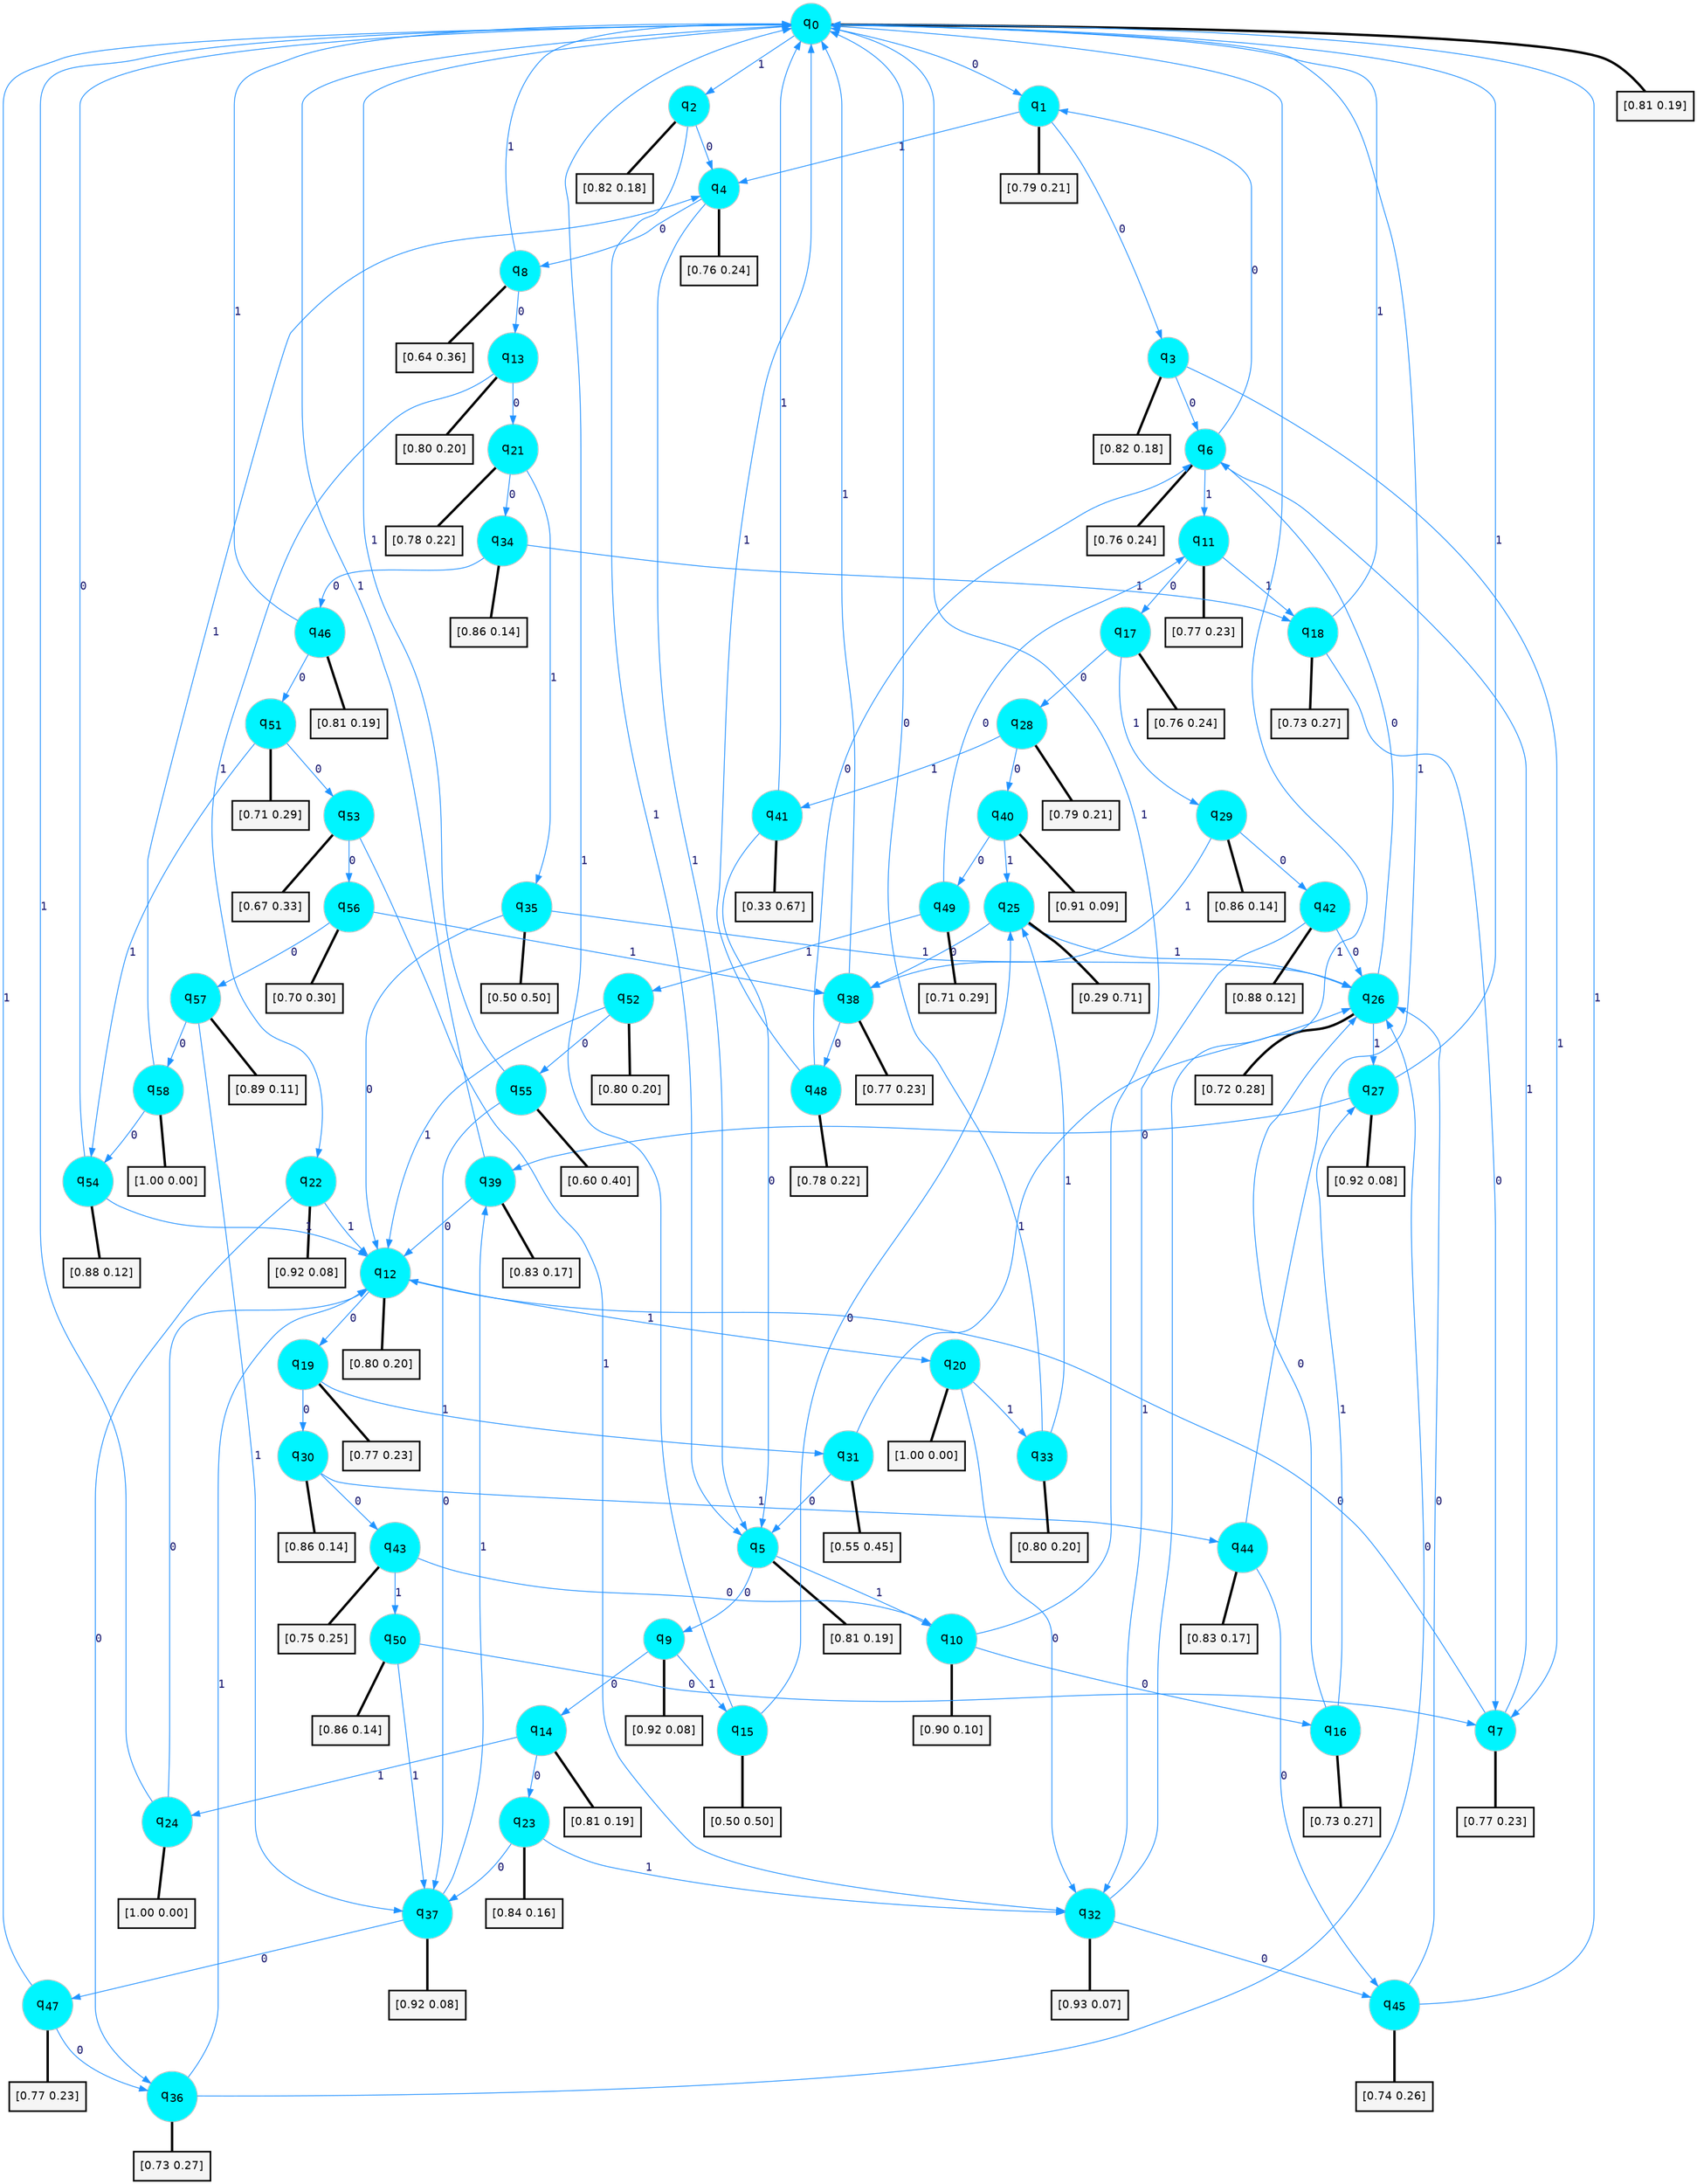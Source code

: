 digraph G {
graph [
bgcolor=transparent, dpi=300, rankdir=TD, size="40,25"];
node [
color=gray, fillcolor=turquoise1, fontcolor=black, fontname=Helvetica, fontsize=16, fontweight=bold, shape=circle, style=filled];
edge [
arrowsize=1, color=dodgerblue1, fontcolor=midnightblue, fontname=courier, fontweight=bold, penwidth=1, style=solid, weight=20];
0[label=<q<SUB>0</SUB>>];
1[label=<q<SUB>1</SUB>>];
2[label=<q<SUB>2</SUB>>];
3[label=<q<SUB>3</SUB>>];
4[label=<q<SUB>4</SUB>>];
5[label=<q<SUB>5</SUB>>];
6[label=<q<SUB>6</SUB>>];
7[label=<q<SUB>7</SUB>>];
8[label=<q<SUB>8</SUB>>];
9[label=<q<SUB>9</SUB>>];
10[label=<q<SUB>10</SUB>>];
11[label=<q<SUB>11</SUB>>];
12[label=<q<SUB>12</SUB>>];
13[label=<q<SUB>13</SUB>>];
14[label=<q<SUB>14</SUB>>];
15[label=<q<SUB>15</SUB>>];
16[label=<q<SUB>16</SUB>>];
17[label=<q<SUB>17</SUB>>];
18[label=<q<SUB>18</SUB>>];
19[label=<q<SUB>19</SUB>>];
20[label=<q<SUB>20</SUB>>];
21[label=<q<SUB>21</SUB>>];
22[label=<q<SUB>22</SUB>>];
23[label=<q<SUB>23</SUB>>];
24[label=<q<SUB>24</SUB>>];
25[label=<q<SUB>25</SUB>>];
26[label=<q<SUB>26</SUB>>];
27[label=<q<SUB>27</SUB>>];
28[label=<q<SUB>28</SUB>>];
29[label=<q<SUB>29</SUB>>];
30[label=<q<SUB>30</SUB>>];
31[label=<q<SUB>31</SUB>>];
32[label=<q<SUB>32</SUB>>];
33[label=<q<SUB>33</SUB>>];
34[label=<q<SUB>34</SUB>>];
35[label=<q<SUB>35</SUB>>];
36[label=<q<SUB>36</SUB>>];
37[label=<q<SUB>37</SUB>>];
38[label=<q<SUB>38</SUB>>];
39[label=<q<SUB>39</SUB>>];
40[label=<q<SUB>40</SUB>>];
41[label=<q<SUB>41</SUB>>];
42[label=<q<SUB>42</SUB>>];
43[label=<q<SUB>43</SUB>>];
44[label=<q<SUB>44</SUB>>];
45[label=<q<SUB>45</SUB>>];
46[label=<q<SUB>46</SUB>>];
47[label=<q<SUB>47</SUB>>];
48[label=<q<SUB>48</SUB>>];
49[label=<q<SUB>49</SUB>>];
50[label=<q<SUB>50</SUB>>];
51[label=<q<SUB>51</SUB>>];
52[label=<q<SUB>52</SUB>>];
53[label=<q<SUB>53</SUB>>];
54[label=<q<SUB>54</SUB>>];
55[label=<q<SUB>55</SUB>>];
56[label=<q<SUB>56</SUB>>];
57[label=<q<SUB>57</SUB>>];
58[label=<q<SUB>58</SUB>>];
59[label="[0.81 0.19]", shape=box,fontcolor=black, fontname=Helvetica, fontsize=14, penwidth=2, fillcolor=whitesmoke,color=black];
60[label="[0.79 0.21]", shape=box,fontcolor=black, fontname=Helvetica, fontsize=14, penwidth=2, fillcolor=whitesmoke,color=black];
61[label="[0.82 0.18]", shape=box,fontcolor=black, fontname=Helvetica, fontsize=14, penwidth=2, fillcolor=whitesmoke,color=black];
62[label="[0.82 0.18]", shape=box,fontcolor=black, fontname=Helvetica, fontsize=14, penwidth=2, fillcolor=whitesmoke,color=black];
63[label="[0.76 0.24]", shape=box,fontcolor=black, fontname=Helvetica, fontsize=14, penwidth=2, fillcolor=whitesmoke,color=black];
64[label="[0.81 0.19]", shape=box,fontcolor=black, fontname=Helvetica, fontsize=14, penwidth=2, fillcolor=whitesmoke,color=black];
65[label="[0.76 0.24]", shape=box,fontcolor=black, fontname=Helvetica, fontsize=14, penwidth=2, fillcolor=whitesmoke,color=black];
66[label="[0.77 0.23]", shape=box,fontcolor=black, fontname=Helvetica, fontsize=14, penwidth=2, fillcolor=whitesmoke,color=black];
67[label="[0.64 0.36]", shape=box,fontcolor=black, fontname=Helvetica, fontsize=14, penwidth=2, fillcolor=whitesmoke,color=black];
68[label="[0.92 0.08]", shape=box,fontcolor=black, fontname=Helvetica, fontsize=14, penwidth=2, fillcolor=whitesmoke,color=black];
69[label="[0.90 0.10]", shape=box,fontcolor=black, fontname=Helvetica, fontsize=14, penwidth=2, fillcolor=whitesmoke,color=black];
70[label="[0.77 0.23]", shape=box,fontcolor=black, fontname=Helvetica, fontsize=14, penwidth=2, fillcolor=whitesmoke,color=black];
71[label="[0.80 0.20]", shape=box,fontcolor=black, fontname=Helvetica, fontsize=14, penwidth=2, fillcolor=whitesmoke,color=black];
72[label="[0.80 0.20]", shape=box,fontcolor=black, fontname=Helvetica, fontsize=14, penwidth=2, fillcolor=whitesmoke,color=black];
73[label="[0.81 0.19]", shape=box,fontcolor=black, fontname=Helvetica, fontsize=14, penwidth=2, fillcolor=whitesmoke,color=black];
74[label="[0.50 0.50]", shape=box,fontcolor=black, fontname=Helvetica, fontsize=14, penwidth=2, fillcolor=whitesmoke,color=black];
75[label="[0.73 0.27]", shape=box,fontcolor=black, fontname=Helvetica, fontsize=14, penwidth=2, fillcolor=whitesmoke,color=black];
76[label="[0.76 0.24]", shape=box,fontcolor=black, fontname=Helvetica, fontsize=14, penwidth=2, fillcolor=whitesmoke,color=black];
77[label="[0.73 0.27]", shape=box,fontcolor=black, fontname=Helvetica, fontsize=14, penwidth=2, fillcolor=whitesmoke,color=black];
78[label="[0.77 0.23]", shape=box,fontcolor=black, fontname=Helvetica, fontsize=14, penwidth=2, fillcolor=whitesmoke,color=black];
79[label="[1.00 0.00]", shape=box,fontcolor=black, fontname=Helvetica, fontsize=14, penwidth=2, fillcolor=whitesmoke,color=black];
80[label="[0.78 0.22]", shape=box,fontcolor=black, fontname=Helvetica, fontsize=14, penwidth=2, fillcolor=whitesmoke,color=black];
81[label="[0.92 0.08]", shape=box,fontcolor=black, fontname=Helvetica, fontsize=14, penwidth=2, fillcolor=whitesmoke,color=black];
82[label="[0.84 0.16]", shape=box,fontcolor=black, fontname=Helvetica, fontsize=14, penwidth=2, fillcolor=whitesmoke,color=black];
83[label="[1.00 0.00]", shape=box,fontcolor=black, fontname=Helvetica, fontsize=14, penwidth=2, fillcolor=whitesmoke,color=black];
84[label="[0.29 0.71]", shape=box,fontcolor=black, fontname=Helvetica, fontsize=14, penwidth=2, fillcolor=whitesmoke,color=black];
85[label="[0.72 0.28]", shape=box,fontcolor=black, fontname=Helvetica, fontsize=14, penwidth=2, fillcolor=whitesmoke,color=black];
86[label="[0.92 0.08]", shape=box,fontcolor=black, fontname=Helvetica, fontsize=14, penwidth=2, fillcolor=whitesmoke,color=black];
87[label="[0.79 0.21]", shape=box,fontcolor=black, fontname=Helvetica, fontsize=14, penwidth=2, fillcolor=whitesmoke,color=black];
88[label="[0.86 0.14]", shape=box,fontcolor=black, fontname=Helvetica, fontsize=14, penwidth=2, fillcolor=whitesmoke,color=black];
89[label="[0.86 0.14]", shape=box,fontcolor=black, fontname=Helvetica, fontsize=14, penwidth=2, fillcolor=whitesmoke,color=black];
90[label="[0.55 0.45]", shape=box,fontcolor=black, fontname=Helvetica, fontsize=14, penwidth=2, fillcolor=whitesmoke,color=black];
91[label="[0.93 0.07]", shape=box,fontcolor=black, fontname=Helvetica, fontsize=14, penwidth=2, fillcolor=whitesmoke,color=black];
92[label="[0.80 0.20]", shape=box,fontcolor=black, fontname=Helvetica, fontsize=14, penwidth=2, fillcolor=whitesmoke,color=black];
93[label="[0.86 0.14]", shape=box,fontcolor=black, fontname=Helvetica, fontsize=14, penwidth=2, fillcolor=whitesmoke,color=black];
94[label="[0.50 0.50]", shape=box,fontcolor=black, fontname=Helvetica, fontsize=14, penwidth=2, fillcolor=whitesmoke,color=black];
95[label="[0.73 0.27]", shape=box,fontcolor=black, fontname=Helvetica, fontsize=14, penwidth=2, fillcolor=whitesmoke,color=black];
96[label="[0.92 0.08]", shape=box,fontcolor=black, fontname=Helvetica, fontsize=14, penwidth=2, fillcolor=whitesmoke,color=black];
97[label="[0.77 0.23]", shape=box,fontcolor=black, fontname=Helvetica, fontsize=14, penwidth=2, fillcolor=whitesmoke,color=black];
98[label="[0.83 0.17]", shape=box,fontcolor=black, fontname=Helvetica, fontsize=14, penwidth=2, fillcolor=whitesmoke,color=black];
99[label="[0.91 0.09]", shape=box,fontcolor=black, fontname=Helvetica, fontsize=14, penwidth=2, fillcolor=whitesmoke,color=black];
100[label="[0.33 0.67]", shape=box,fontcolor=black, fontname=Helvetica, fontsize=14, penwidth=2, fillcolor=whitesmoke,color=black];
101[label="[0.88 0.12]", shape=box,fontcolor=black, fontname=Helvetica, fontsize=14, penwidth=2, fillcolor=whitesmoke,color=black];
102[label="[0.75 0.25]", shape=box,fontcolor=black, fontname=Helvetica, fontsize=14, penwidth=2, fillcolor=whitesmoke,color=black];
103[label="[0.83 0.17]", shape=box,fontcolor=black, fontname=Helvetica, fontsize=14, penwidth=2, fillcolor=whitesmoke,color=black];
104[label="[0.74 0.26]", shape=box,fontcolor=black, fontname=Helvetica, fontsize=14, penwidth=2, fillcolor=whitesmoke,color=black];
105[label="[0.81 0.19]", shape=box,fontcolor=black, fontname=Helvetica, fontsize=14, penwidth=2, fillcolor=whitesmoke,color=black];
106[label="[0.77 0.23]", shape=box,fontcolor=black, fontname=Helvetica, fontsize=14, penwidth=2, fillcolor=whitesmoke,color=black];
107[label="[0.78 0.22]", shape=box,fontcolor=black, fontname=Helvetica, fontsize=14, penwidth=2, fillcolor=whitesmoke,color=black];
108[label="[0.71 0.29]", shape=box,fontcolor=black, fontname=Helvetica, fontsize=14, penwidth=2, fillcolor=whitesmoke,color=black];
109[label="[0.86 0.14]", shape=box,fontcolor=black, fontname=Helvetica, fontsize=14, penwidth=2, fillcolor=whitesmoke,color=black];
110[label="[0.71 0.29]", shape=box,fontcolor=black, fontname=Helvetica, fontsize=14, penwidth=2, fillcolor=whitesmoke,color=black];
111[label="[0.80 0.20]", shape=box,fontcolor=black, fontname=Helvetica, fontsize=14, penwidth=2, fillcolor=whitesmoke,color=black];
112[label="[0.67 0.33]", shape=box,fontcolor=black, fontname=Helvetica, fontsize=14, penwidth=2, fillcolor=whitesmoke,color=black];
113[label="[0.88 0.12]", shape=box,fontcolor=black, fontname=Helvetica, fontsize=14, penwidth=2, fillcolor=whitesmoke,color=black];
114[label="[0.60 0.40]", shape=box,fontcolor=black, fontname=Helvetica, fontsize=14, penwidth=2, fillcolor=whitesmoke,color=black];
115[label="[0.70 0.30]", shape=box,fontcolor=black, fontname=Helvetica, fontsize=14, penwidth=2, fillcolor=whitesmoke,color=black];
116[label="[0.89 0.11]", shape=box,fontcolor=black, fontname=Helvetica, fontsize=14, penwidth=2, fillcolor=whitesmoke,color=black];
117[label="[1.00 0.00]", shape=box,fontcolor=black, fontname=Helvetica, fontsize=14, penwidth=2, fillcolor=whitesmoke,color=black];
0->1 [label=0];
0->2 [label=1];
0->59 [arrowhead=none, penwidth=3,color=black];
1->3 [label=0];
1->4 [label=1];
1->60 [arrowhead=none, penwidth=3,color=black];
2->4 [label=0];
2->5 [label=1];
2->61 [arrowhead=none, penwidth=3,color=black];
3->6 [label=0];
3->7 [label=1];
3->62 [arrowhead=none, penwidth=3,color=black];
4->8 [label=0];
4->5 [label=1];
4->63 [arrowhead=none, penwidth=3,color=black];
5->9 [label=0];
5->10 [label=1];
5->64 [arrowhead=none, penwidth=3,color=black];
6->1 [label=0];
6->11 [label=1];
6->65 [arrowhead=none, penwidth=3,color=black];
7->12 [label=0];
7->6 [label=1];
7->66 [arrowhead=none, penwidth=3,color=black];
8->13 [label=0];
8->0 [label=1];
8->67 [arrowhead=none, penwidth=3,color=black];
9->14 [label=0];
9->15 [label=1];
9->68 [arrowhead=none, penwidth=3,color=black];
10->16 [label=0];
10->0 [label=1];
10->69 [arrowhead=none, penwidth=3,color=black];
11->17 [label=0];
11->18 [label=1];
11->70 [arrowhead=none, penwidth=3,color=black];
12->19 [label=0];
12->20 [label=1];
12->71 [arrowhead=none, penwidth=3,color=black];
13->21 [label=0];
13->22 [label=1];
13->72 [arrowhead=none, penwidth=3,color=black];
14->23 [label=0];
14->24 [label=1];
14->73 [arrowhead=none, penwidth=3,color=black];
15->25 [label=0];
15->0 [label=1];
15->74 [arrowhead=none, penwidth=3,color=black];
16->26 [label=0];
16->27 [label=1];
16->75 [arrowhead=none, penwidth=3,color=black];
17->28 [label=0];
17->29 [label=1];
17->76 [arrowhead=none, penwidth=3,color=black];
18->7 [label=0];
18->0 [label=1];
18->77 [arrowhead=none, penwidth=3,color=black];
19->30 [label=0];
19->31 [label=1];
19->78 [arrowhead=none, penwidth=3,color=black];
20->32 [label=0];
20->33 [label=1];
20->79 [arrowhead=none, penwidth=3,color=black];
21->34 [label=0];
21->35 [label=1];
21->80 [arrowhead=none, penwidth=3,color=black];
22->36 [label=0];
22->12 [label=1];
22->81 [arrowhead=none, penwidth=3,color=black];
23->37 [label=0];
23->32 [label=1];
23->82 [arrowhead=none, penwidth=3,color=black];
24->12 [label=0];
24->0 [label=1];
24->83 [arrowhead=none, penwidth=3,color=black];
25->38 [label=0];
25->26 [label=1];
25->84 [arrowhead=none, penwidth=3,color=black];
26->6 [label=0];
26->27 [label=1];
26->85 [arrowhead=none, penwidth=3,color=black];
27->39 [label=0];
27->0 [label=1];
27->86 [arrowhead=none, penwidth=3,color=black];
28->40 [label=0];
28->41 [label=1];
28->87 [arrowhead=none, penwidth=3,color=black];
29->42 [label=0];
29->38 [label=1];
29->88 [arrowhead=none, penwidth=3,color=black];
30->43 [label=0];
30->44 [label=1];
30->89 [arrowhead=none, penwidth=3,color=black];
31->5 [label=0];
31->26 [label=1];
31->90 [arrowhead=none, penwidth=3,color=black];
32->45 [label=0];
32->0 [label=1];
32->91 [arrowhead=none, penwidth=3,color=black];
33->0 [label=0];
33->25 [label=1];
33->92 [arrowhead=none, penwidth=3,color=black];
34->46 [label=0];
34->18 [label=1];
34->93 [arrowhead=none, penwidth=3,color=black];
35->12 [label=0];
35->26 [label=1];
35->94 [arrowhead=none, penwidth=3,color=black];
36->26 [label=0];
36->12 [label=1];
36->95 [arrowhead=none, penwidth=3,color=black];
37->47 [label=0];
37->39 [label=1];
37->96 [arrowhead=none, penwidth=3,color=black];
38->48 [label=0];
38->0 [label=1];
38->97 [arrowhead=none, penwidth=3,color=black];
39->12 [label=0];
39->0 [label=1];
39->98 [arrowhead=none, penwidth=3,color=black];
40->49 [label=0];
40->25 [label=1];
40->99 [arrowhead=none, penwidth=3,color=black];
41->5 [label=0];
41->0 [label=1];
41->100 [arrowhead=none, penwidth=3,color=black];
42->26 [label=0];
42->32 [label=1];
42->101 [arrowhead=none, penwidth=3,color=black];
43->10 [label=0];
43->50 [label=1];
43->102 [arrowhead=none, penwidth=3,color=black];
44->45 [label=0];
44->0 [label=1];
44->103 [arrowhead=none, penwidth=3,color=black];
45->26 [label=0];
45->0 [label=1];
45->104 [arrowhead=none, penwidth=3,color=black];
46->51 [label=0];
46->0 [label=1];
46->105 [arrowhead=none, penwidth=3,color=black];
47->36 [label=0];
47->0 [label=1];
47->106 [arrowhead=none, penwidth=3,color=black];
48->6 [label=0];
48->0 [label=1];
48->107 [arrowhead=none, penwidth=3,color=black];
49->11 [label=0];
49->52 [label=1];
49->108 [arrowhead=none, penwidth=3,color=black];
50->7 [label=0];
50->37 [label=1];
50->109 [arrowhead=none, penwidth=3,color=black];
51->53 [label=0];
51->54 [label=1];
51->110 [arrowhead=none, penwidth=3,color=black];
52->55 [label=0];
52->12 [label=1];
52->111 [arrowhead=none, penwidth=3,color=black];
53->56 [label=0];
53->32 [label=1];
53->112 [arrowhead=none, penwidth=3,color=black];
54->0 [label=0];
54->12 [label=1];
54->113 [arrowhead=none, penwidth=3,color=black];
55->37 [label=0];
55->0 [label=1];
55->114 [arrowhead=none, penwidth=3,color=black];
56->57 [label=0];
56->38 [label=1];
56->115 [arrowhead=none, penwidth=3,color=black];
57->58 [label=0];
57->37 [label=1];
57->116 [arrowhead=none, penwidth=3,color=black];
58->54 [label=0];
58->4 [label=1];
58->117 [arrowhead=none, penwidth=3,color=black];
}
